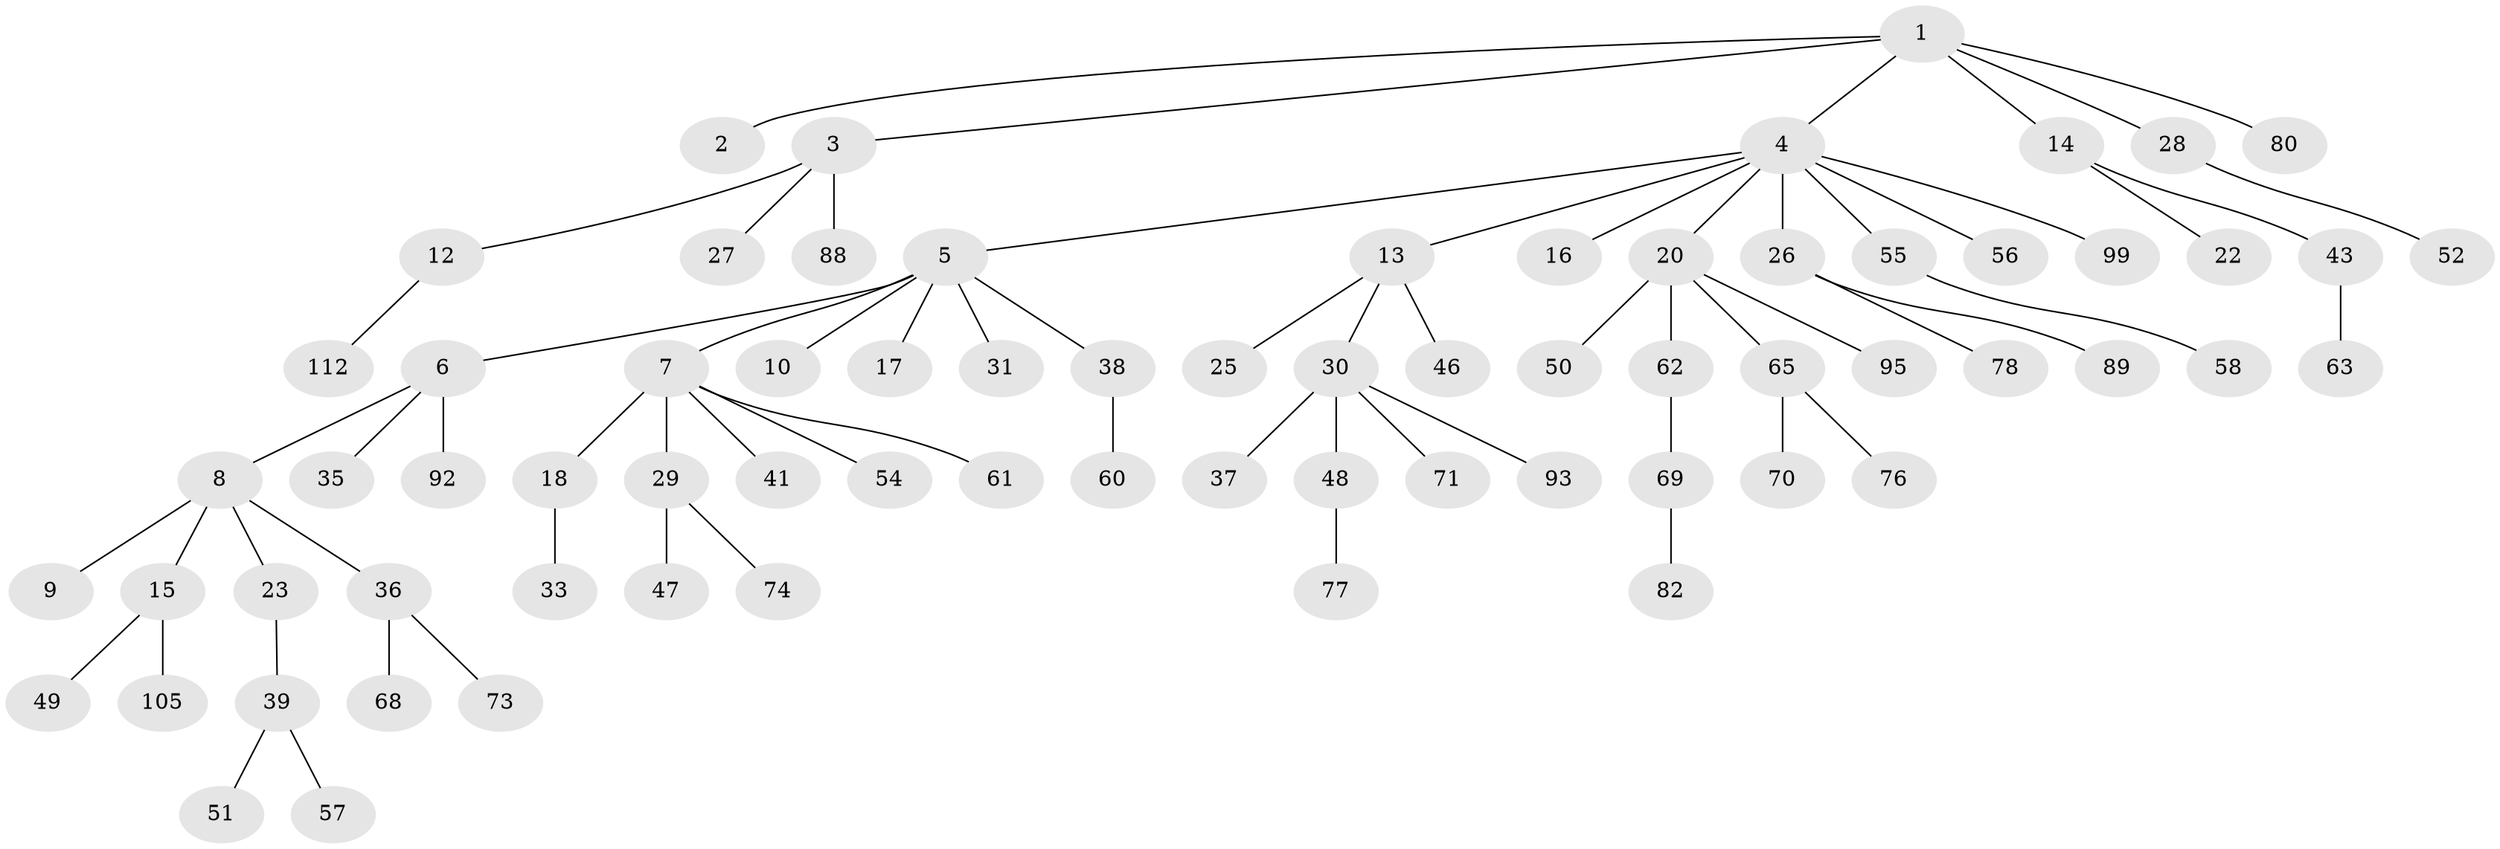 // original degree distribution, {6: 0.026785714285714284, 1: 0.48214285714285715, 4: 0.0625, 8: 0.008928571428571428, 7: 0.008928571428571428, 2: 0.29464285714285715, 5: 0.008928571428571428, 3: 0.10714285714285714}
// Generated by graph-tools (version 1.1) at 2025/42/03/06/25 10:42:05]
// undirected, 71 vertices, 70 edges
graph export_dot {
graph [start="1"]
  node [color=gray90,style=filled];
  1 [super="+19"];
  2;
  3;
  4 [super="+11"];
  5 [super="+90"];
  6 [super="+32"];
  7 [super="+84"];
  8 [super="+108"];
  9 [super="+96"];
  10 [super="+101"];
  12 [super="+42"];
  13 [super="+21"];
  14 [super="+24"];
  15 [super="+72"];
  16;
  17;
  18;
  20 [super="+40"];
  22 [super="+100"];
  23;
  25;
  26 [super="+81"];
  27 [super="+94"];
  28 [super="+44"];
  29 [super="+87"];
  30 [super="+34"];
  31;
  33;
  35 [super="+67"];
  36 [super="+45"];
  37 [super="+83"];
  38;
  39 [super="+53"];
  41 [super="+102"];
  43 [super="+91"];
  46 [super="+59"];
  47;
  48 [super="+107"];
  49;
  50;
  51;
  52 [super="+75"];
  54;
  55 [super="+66"];
  56 [super="+86"];
  57;
  58;
  60 [super="+64"];
  61 [super="+109"];
  62 [super="+110"];
  63 [super="+79"];
  65 [super="+85"];
  68;
  69;
  70 [super="+104"];
  71;
  73 [super="+103"];
  74;
  76;
  77 [super="+97"];
  78;
  80;
  82 [super="+98"];
  88;
  89 [super="+111"];
  92;
  93 [super="+106"];
  95;
  99;
  105;
  112;
  1 -- 2;
  1 -- 3;
  1 -- 4;
  1 -- 14;
  1 -- 28;
  1 -- 80;
  3 -- 12;
  3 -- 27;
  3 -- 88;
  4 -- 5;
  4 -- 13;
  4 -- 55;
  4 -- 99;
  4 -- 16;
  4 -- 20;
  4 -- 56;
  4 -- 26;
  5 -- 6;
  5 -- 7;
  5 -- 10;
  5 -- 17;
  5 -- 31;
  5 -- 38;
  6 -- 8;
  6 -- 92;
  6 -- 35;
  7 -- 18;
  7 -- 29;
  7 -- 41;
  7 -- 54;
  7 -- 61;
  8 -- 9;
  8 -- 15;
  8 -- 23;
  8 -- 36;
  12 -- 112;
  13 -- 25;
  13 -- 46;
  13 -- 30;
  14 -- 22;
  14 -- 43;
  15 -- 49;
  15 -- 105;
  18 -- 33;
  20 -- 65;
  20 -- 95;
  20 -- 50;
  20 -- 62;
  23 -- 39;
  26 -- 78;
  26 -- 89;
  28 -- 52;
  29 -- 47;
  29 -- 74;
  30 -- 93;
  30 -- 48;
  30 -- 37;
  30 -- 71;
  36 -- 68;
  36 -- 73;
  38 -- 60;
  39 -- 51;
  39 -- 57;
  43 -- 63;
  48 -- 77;
  55 -- 58;
  62 -- 69;
  65 -- 70;
  65 -- 76;
  69 -- 82;
}
